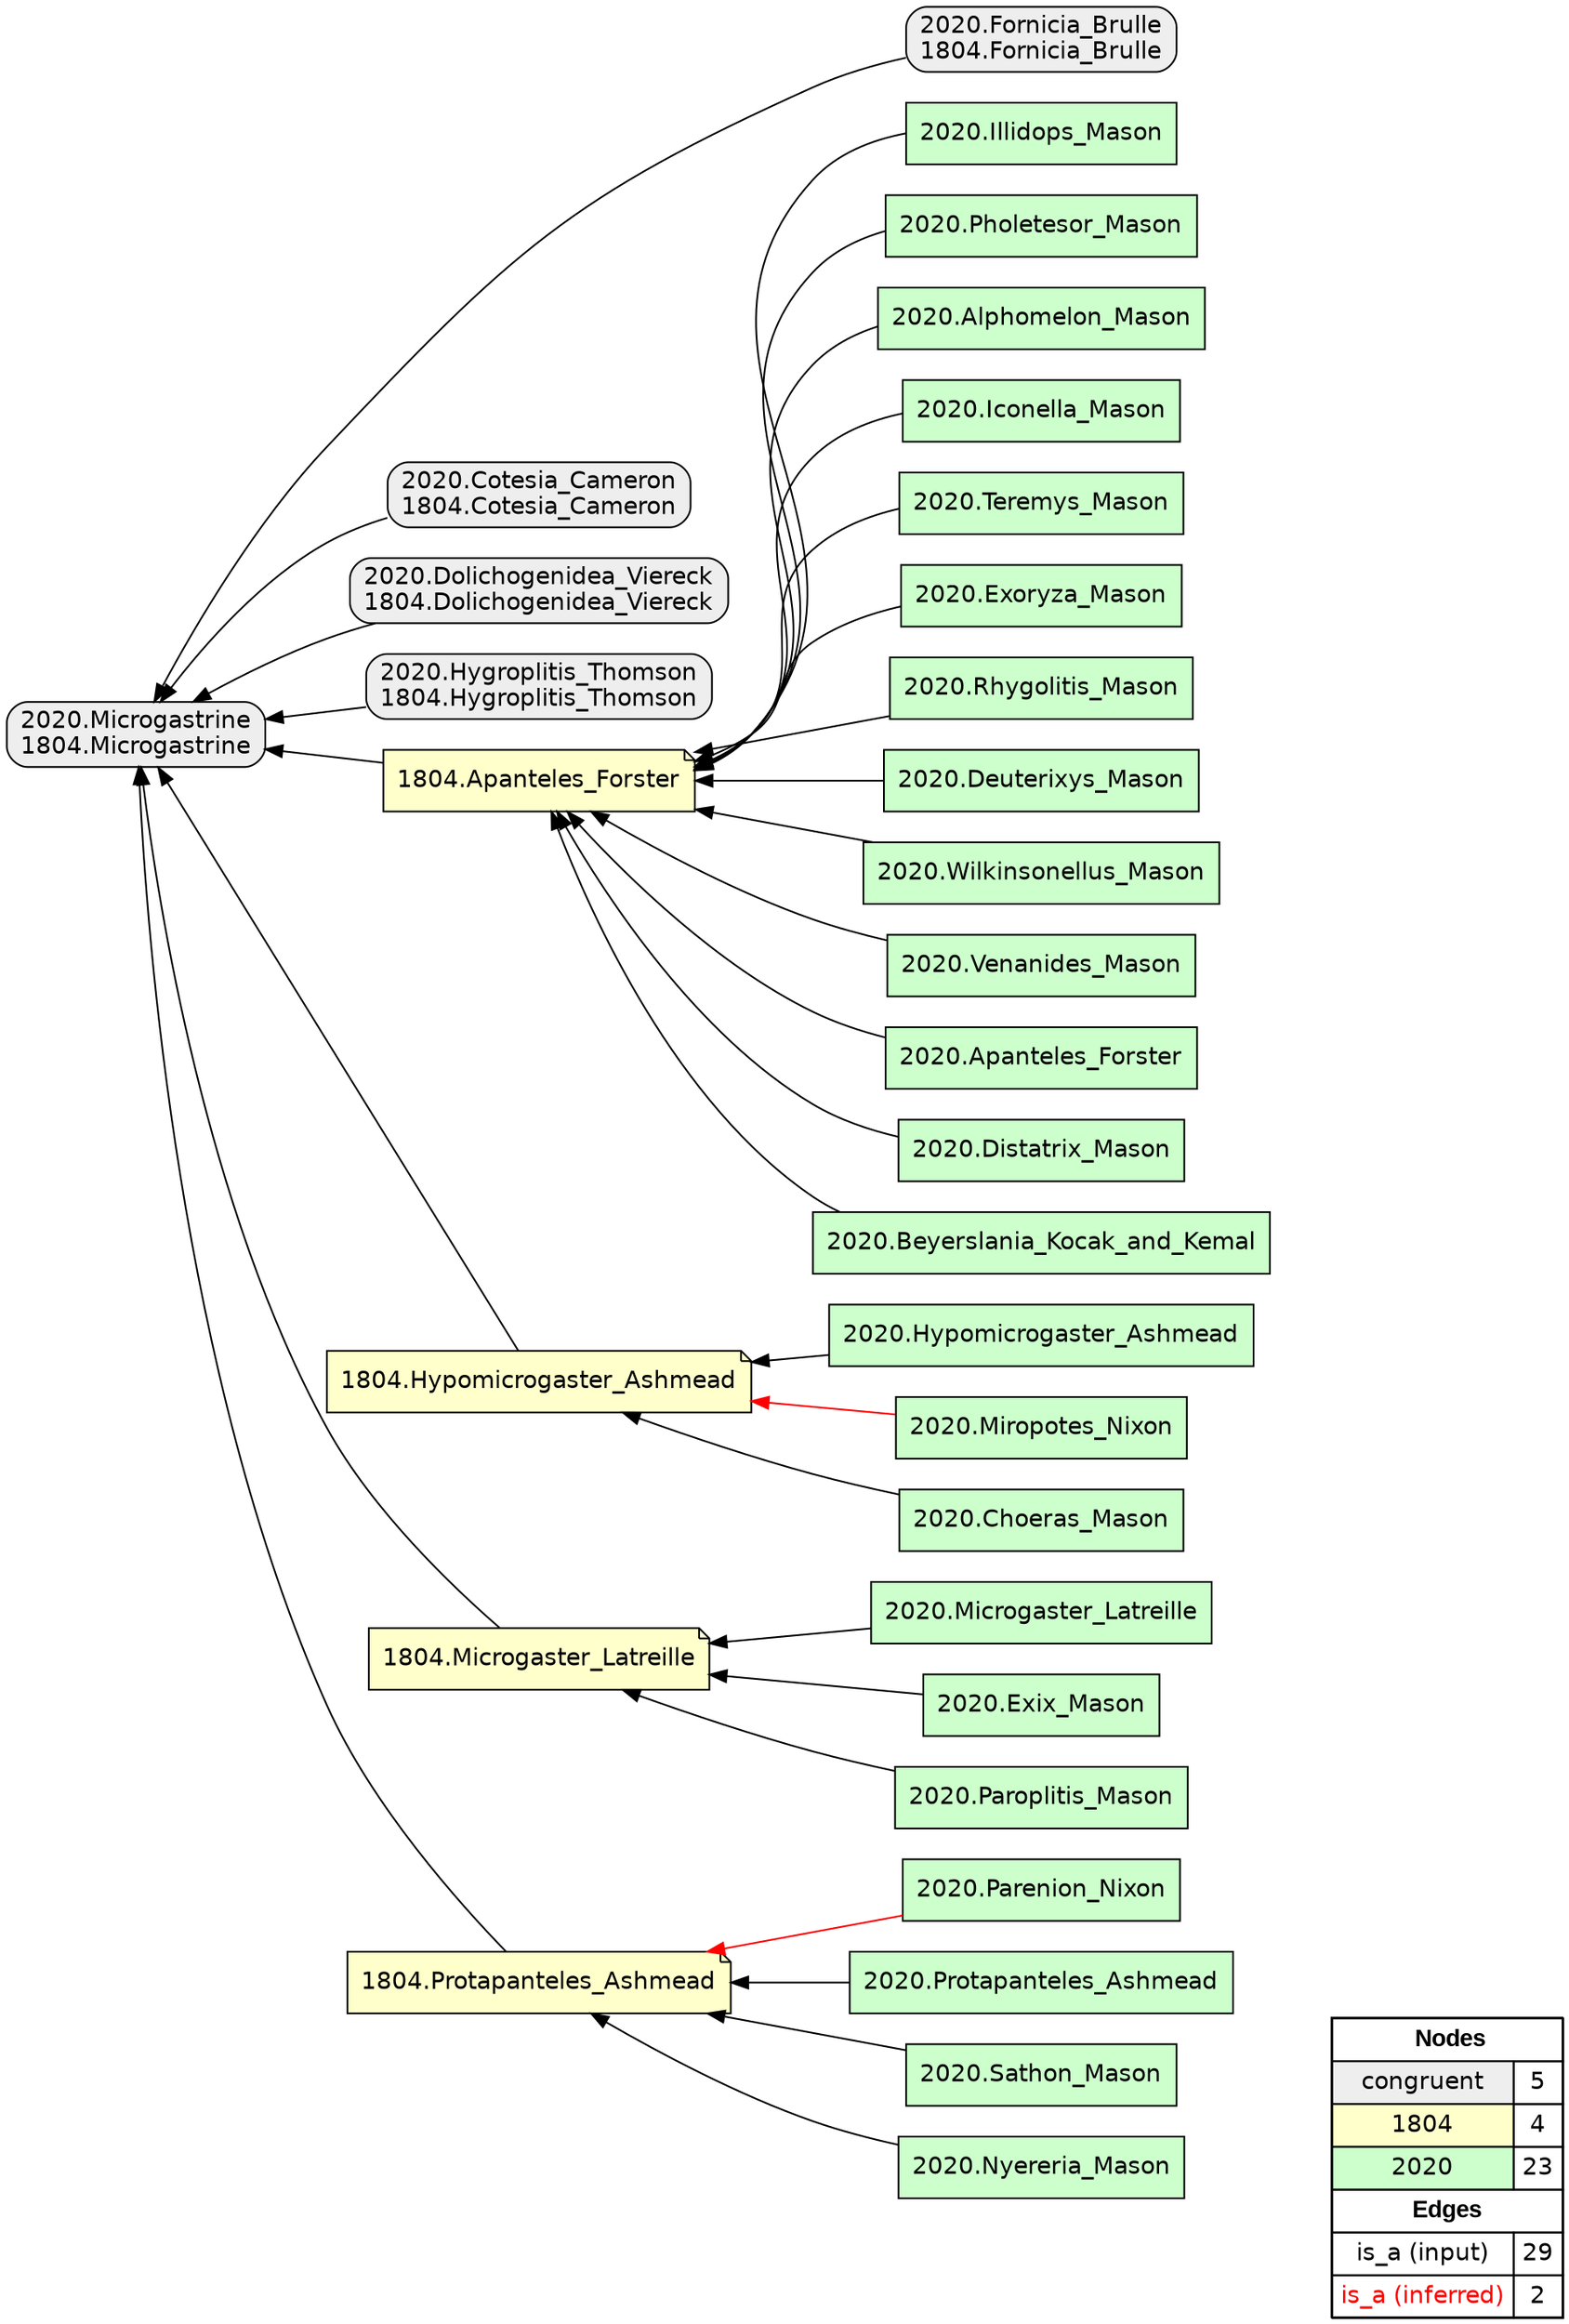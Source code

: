 digraph{
rankdir=RL
node[shape=box style="filled,rounded" fillcolor="#EEEEEE" fontname="helvetica"] 
"2020.Fornicia_Brulle\n1804.Fornicia_Brulle"
"2020.Microgastrine\n1804.Microgastrine"
"2020.Cotesia_Cameron\n1804.Cotesia_Cameron"
"2020.Dolichogenidea_Viereck\n1804.Dolichogenidea_Viereck"
"2020.Hygroplitis_Thomson\n1804.Hygroplitis_Thomson"
node[shape=note style=filled fillcolor="#FFFFCC" fontname="helvetica"] 
"1804.Apanteles_Forster"
"1804.Hypomicrogaster_Ashmead"
"1804.Microgaster_Latreille"
"1804.Protapanteles_Ashmead"
node[shape=box style=filled fillcolor="#CCFFCC" fontname="helvetica"] 
"2020.Parenion_Nixon"
"2020.Microgaster_Latreille"
"2020.Hypomicrogaster_Ashmead"
"2020.Illidops_Mason"
"2020.Exix_Mason"
"2020.Pholetesor_Mason"
"2020.Alphomelon_Mason"
"2020.Iconella_Mason"
"2020.Teremys_Mason"
"2020.Exoryza_Mason"
"2020.Miropotes_Nixon"
"2020.Protapanteles_Ashmead"
"2020.Choeras_Mason"
"2020.Sathon_Mason"
"2020.Rhygolitis_Mason"
"2020.Deuterixys_Mason"
"2020.Paroplitis_Mason"
"2020.Nyereria_Mason"
"2020.Wilkinsonellus_Mason"
"2020.Venanides_Mason"
"2020.Apanteles_Forster"
"2020.Distatrix_Mason"
"2020.Beyerslania_Kocak_and_Kemal"
edge[arrowhead=normal style=dotted color="#000000" constraint=true penwidth=1]
edge[arrowhead=normal style=solid color="#000000" constraint=true penwidth=1]
"2020.Paroplitis_Mason" -> "1804.Microgaster_Latreille"
"2020.Iconella_Mason" -> "1804.Apanteles_Forster"
"2020.Dolichogenidea_Viereck\n1804.Dolichogenidea_Viereck" -> "2020.Microgastrine\n1804.Microgastrine"
"1804.Apanteles_Forster" -> "2020.Microgastrine\n1804.Microgastrine"
"2020.Rhygolitis_Mason" -> "1804.Apanteles_Forster"
"2020.Cotesia_Cameron\n1804.Cotesia_Cameron" -> "2020.Microgastrine\n1804.Microgastrine"
"2020.Illidops_Mason" -> "1804.Apanteles_Forster"
"2020.Exix_Mason" -> "1804.Microgaster_Latreille"
"1804.Protapanteles_Ashmead" -> "2020.Microgastrine\n1804.Microgastrine"
"2020.Apanteles_Forster" -> "1804.Apanteles_Forster"
"2020.Protapanteles_Ashmead" -> "1804.Protapanteles_Ashmead"
"2020.Beyerslania_Kocak_and_Kemal" -> "1804.Apanteles_Forster"
"2020.Deuterixys_Mason" -> "1804.Apanteles_Forster"
"2020.Hypomicrogaster_Ashmead" -> "1804.Hypomicrogaster_Ashmead"
"2020.Nyereria_Mason" -> "1804.Protapanteles_Ashmead"
"2020.Alphomelon_Mason" -> "1804.Apanteles_Forster"
"2020.Choeras_Mason" -> "1804.Hypomicrogaster_Ashmead"
"1804.Microgaster_Latreille" -> "2020.Microgastrine\n1804.Microgastrine"
"2020.Exoryza_Mason" -> "1804.Apanteles_Forster"
"2020.Sathon_Mason" -> "1804.Protapanteles_Ashmead"
"2020.Distatrix_Mason" -> "1804.Apanteles_Forster"
"2020.Fornicia_Brulle\n1804.Fornicia_Brulle" -> "2020.Microgastrine\n1804.Microgastrine"
"2020.Teremys_Mason" -> "1804.Apanteles_Forster"
"1804.Hypomicrogaster_Ashmead" -> "2020.Microgastrine\n1804.Microgastrine"
"2020.Pholetesor_Mason" -> "1804.Apanteles_Forster"
"2020.Hygroplitis_Thomson\n1804.Hygroplitis_Thomson" -> "2020.Microgastrine\n1804.Microgastrine"
"2020.Microgaster_Latreille" -> "1804.Microgaster_Latreille"
"2020.Venanides_Mason" -> "1804.Apanteles_Forster"
"2020.Wilkinsonellus_Mason" -> "1804.Apanteles_Forster"
edge[arrowhead=normal style=solid color="#FF0000" constraint=true penwidth=1]
"2020.Miropotes_Nixon" -> "1804.Hypomicrogaster_Ashmead"
"2020.Parenion_Nixon" -> "1804.Protapanteles_Ashmead"
node[shape=box] 
{rank=source Legend [fillcolor= white margin=0 label=< 
 <TABLE BORDER="0" CELLBORDER="1" CELLSPACING="0" CELLPADDING="4"> 
<TR> <TD COLSPAN="2"><font face="Arial Black"> Nodes</font></TD> </TR> 
<TR> 
 <TD bgcolor="#EEEEEE" fontname="helvetica">congruent</TD> 
 <TD>5</TD> 
 </TR> 
<TR> 
 <TD bgcolor="#FFFFCC" fontname="helvetica">1804</TD> 
 <TD>4</TD> 
 </TR> 
<TR> 
 <TD bgcolor="#CCFFCC" fontname="helvetica">2020</TD> 
 <TD>23</TD> 
 </TR> 
<TR> <TD COLSPAN="2"><font face = "Arial Black"> Edges </font></TD> </TR> 
<TR> 
 <TD><font color ="#000000">is_a (input)</font></TD><TD>29</TD>
</TR>
<TR> 
 <TD><font color ="#FF0000">is_a (inferred)</font></TD><TD>2</TD>
</TR>
</TABLE> 
 >] } 
}